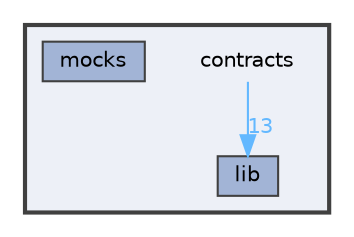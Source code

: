 digraph "contracts"
{
 // INTERACTIVE_SVG=YES
 // LATEX_PDF_SIZE
  bgcolor="transparent";
  edge [fontname=Helvetica,fontsize=10,labelfontname=Helvetica,labelfontsize=10];
  node [fontname=Helvetica,fontsize=10,shape=box,height=0.2,width=0.4];
  compound=true
  subgraph clusterdir_ae9b15dd87e066e1908bbd90e8f38627 {
    graph [ bgcolor="#edf0f7", pencolor="grey25", label="", fontname=Helvetica,fontsize=10 style="filled,bold", URL="dir_ae9b15dd87e066e1908bbd90e8f38627.html",tooltip=""]
    dir_ae9b15dd87e066e1908bbd90e8f38627 [shape=plaintext, label="contracts"];
  dir_cd3bc7587fafe2eeaadac5d8592137be [label="lib", fillcolor="#a2b4d6", color="grey25", style="filled", URL="dir_cd3bc7587fafe2eeaadac5d8592137be.html",tooltip=""];
  dir_d0a865cce4ac6e90ee0a2e1bb275d0bc [label="mocks", fillcolor="#a2b4d6", color="grey25", style="filled", URL="dir_d0a865cce4ac6e90ee0a2e1bb275d0bc.html",tooltip=""];
  }
  dir_ae9b15dd87e066e1908bbd90e8f38627->dir_cd3bc7587fafe2eeaadac5d8592137be [headlabel="13", labeldistance=1.5 headhref="dir_000002_000007.html" href="dir_000002_000007.html" color="steelblue1" fontcolor="steelblue1"];
}
